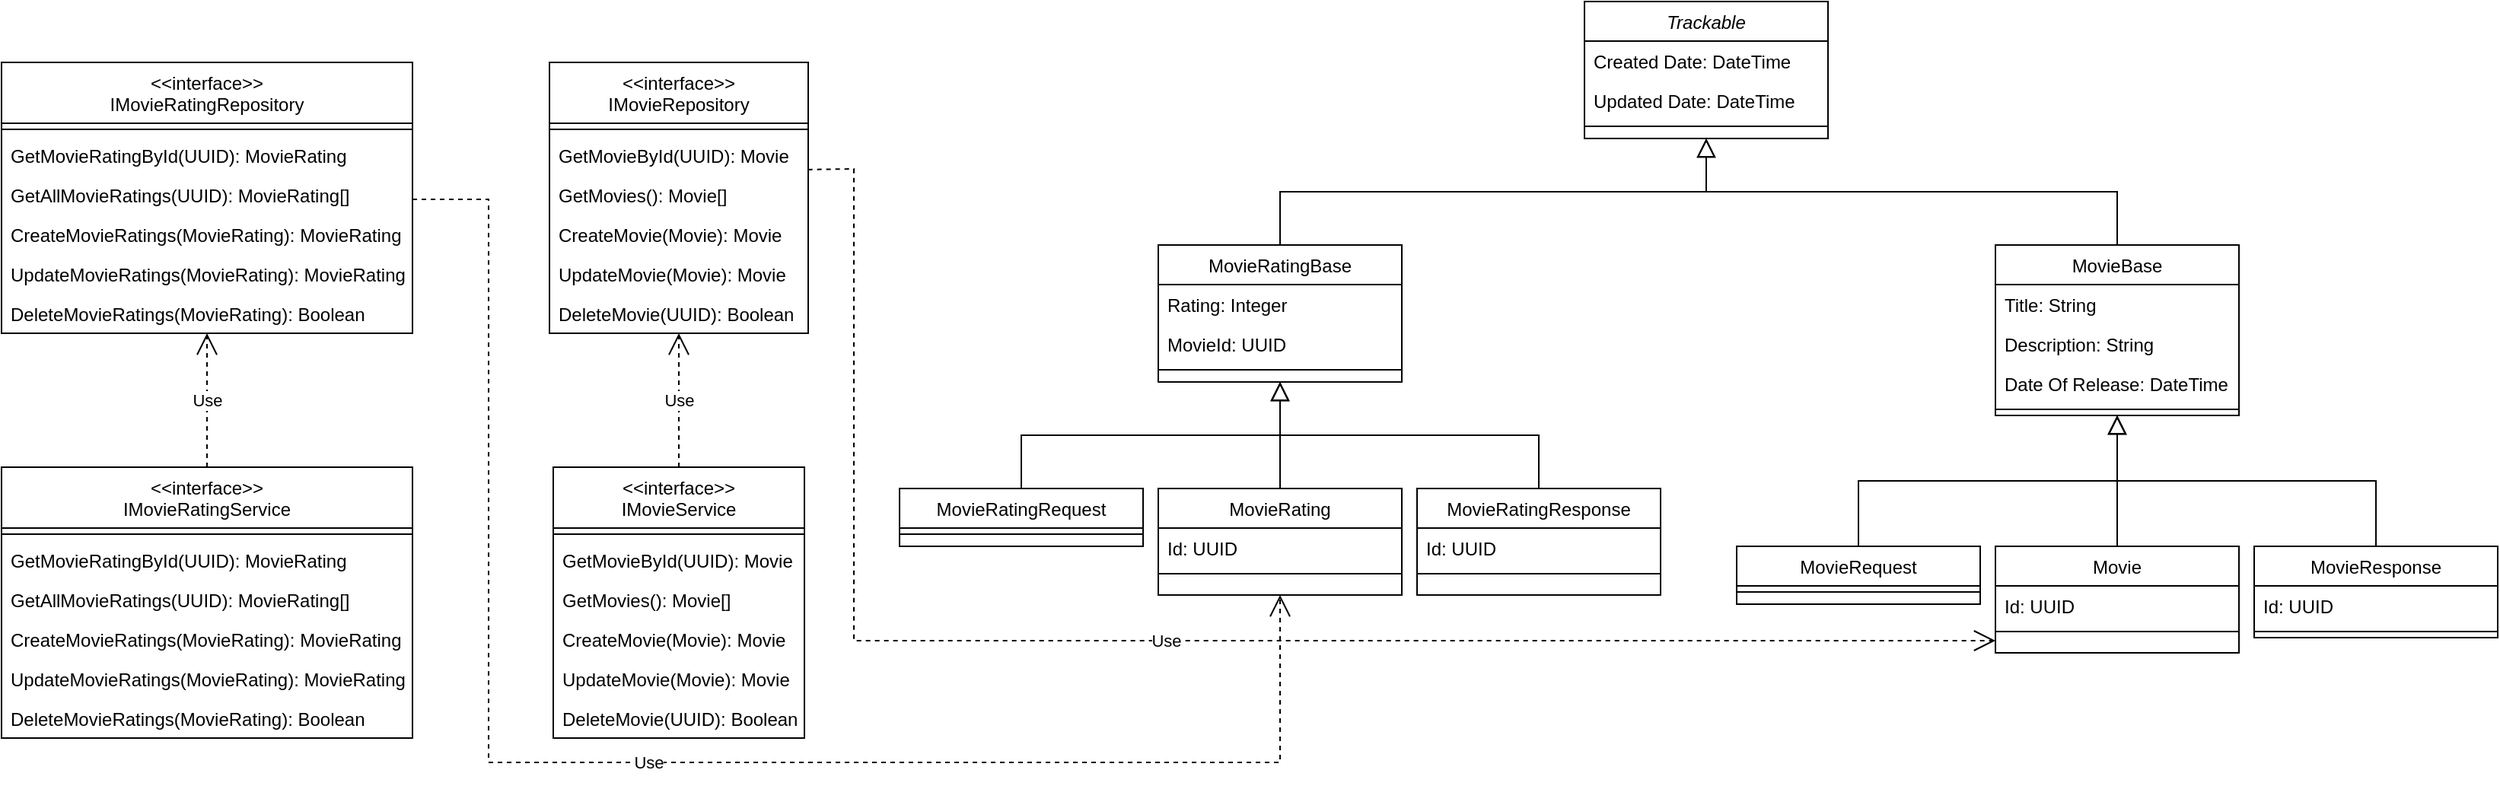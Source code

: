 <mxfile version="20.8.16" type="device"><diagram id="C5RBs43oDa-KdzZeNtuy" name="Page-1"><mxGraphModel dx="2528" dy="997" grid="1" gridSize="10" guides="1" tooltips="1" connect="1" arrows="1" fold="1" page="0" pageScale="1" pageWidth="827" pageHeight="1169" math="0" shadow="0"><root><mxCell id="WIyWlLk6GJQsqaUBKTNV-0"/><mxCell id="WIyWlLk6GJQsqaUBKTNV-1" parent="WIyWlLk6GJQsqaUBKTNV-0"/><mxCell id="zkfFHV4jXpPFQw0GAbJ--0" value="Trackable" style="swimlane;fontStyle=2;align=center;verticalAlign=top;childLayout=stackLayout;horizontal=1;startSize=26;horizontalStack=0;resizeParent=1;resizeLast=0;collapsible=1;marginBottom=0;rounded=0;shadow=0;strokeWidth=1;" parent="WIyWlLk6GJQsqaUBKTNV-1" vertex="1"><mxGeometry x="400" y="130" width="160" height="90" as="geometry"><mxRectangle x="230" y="140" width="160" height="26" as="alternateBounds"/></mxGeometry></mxCell><mxCell id="zkfFHV4jXpPFQw0GAbJ--1" value="Created Date: DateTime" style="text;align=left;verticalAlign=top;spacingLeft=4;spacingRight=4;overflow=hidden;rotatable=0;points=[[0,0.5],[1,0.5]];portConstraint=eastwest;" parent="zkfFHV4jXpPFQw0GAbJ--0" vertex="1"><mxGeometry y="26" width="160" height="26" as="geometry"/></mxCell><mxCell id="zkfFHV4jXpPFQw0GAbJ--2" value="Updated Date: DateTime" style="text;align=left;verticalAlign=top;spacingLeft=4;spacingRight=4;overflow=hidden;rotatable=0;points=[[0,0.5],[1,0.5]];portConstraint=eastwest;rounded=0;shadow=0;html=0;" parent="zkfFHV4jXpPFQw0GAbJ--0" vertex="1"><mxGeometry y="52" width="160" height="26" as="geometry"/></mxCell><mxCell id="zkfFHV4jXpPFQw0GAbJ--4" value="" style="line;html=1;strokeWidth=1;align=left;verticalAlign=middle;spacingTop=-1;spacingLeft=3;spacingRight=3;rotatable=0;labelPosition=right;points=[];portConstraint=eastwest;" parent="zkfFHV4jXpPFQw0GAbJ--0" vertex="1"><mxGeometry y="78" width="160" height="8" as="geometry"/></mxCell><mxCell id="zkfFHV4jXpPFQw0GAbJ--6" value="MovieRatingBase" style="swimlane;fontStyle=0;align=center;verticalAlign=top;childLayout=stackLayout;horizontal=1;startSize=26;horizontalStack=0;resizeParent=1;resizeLast=0;collapsible=1;marginBottom=0;rounded=0;shadow=0;strokeWidth=1;" parent="WIyWlLk6GJQsqaUBKTNV-1" vertex="1"><mxGeometry x="120" y="290" width="160" height="90" as="geometry"><mxRectangle x="130" y="380" width="160" height="26" as="alternateBounds"/></mxGeometry></mxCell><mxCell id="zkfFHV4jXpPFQw0GAbJ--7" value="Rating: Integer" style="text;align=left;verticalAlign=top;spacingLeft=4;spacingRight=4;overflow=hidden;rotatable=0;points=[[0,0.5],[1,0.5]];portConstraint=eastwest;" parent="zkfFHV4jXpPFQw0GAbJ--6" vertex="1"><mxGeometry y="26" width="160" height="26" as="geometry"/></mxCell><mxCell id="zkfFHV4jXpPFQw0GAbJ--8" value="MovieId: UUID" style="text;align=left;verticalAlign=top;spacingLeft=4;spacingRight=4;overflow=hidden;rotatable=0;points=[[0,0.5],[1,0.5]];portConstraint=eastwest;rounded=0;shadow=0;html=0;" parent="zkfFHV4jXpPFQw0GAbJ--6" vertex="1"><mxGeometry y="52" width="160" height="26" as="geometry"/></mxCell><mxCell id="zkfFHV4jXpPFQw0GAbJ--9" value="" style="line;html=1;strokeWidth=1;align=left;verticalAlign=middle;spacingTop=-1;spacingLeft=3;spacingRight=3;rotatable=0;labelPosition=right;points=[];portConstraint=eastwest;" parent="zkfFHV4jXpPFQw0GAbJ--6" vertex="1"><mxGeometry y="78" width="160" height="8" as="geometry"/></mxCell><mxCell id="zkfFHV4jXpPFQw0GAbJ--12" value="" style="endArrow=block;endSize=10;endFill=0;shadow=0;strokeWidth=1;rounded=0;edgeStyle=elbowEdgeStyle;elbow=vertical;" parent="WIyWlLk6GJQsqaUBKTNV-1" source="zkfFHV4jXpPFQw0GAbJ--6" target="zkfFHV4jXpPFQw0GAbJ--0" edge="1"><mxGeometry width="160" relative="1" as="geometry"><mxPoint x="200" y="203" as="sourcePoint"/><mxPoint x="200" y="203" as="targetPoint"/></mxGeometry></mxCell><mxCell id="zkfFHV4jXpPFQw0GAbJ--13" value="MovieBase" style="swimlane;fontStyle=0;align=center;verticalAlign=top;childLayout=stackLayout;horizontal=1;startSize=26;horizontalStack=0;resizeParent=1;resizeLast=0;collapsible=1;marginBottom=0;rounded=0;shadow=0;strokeWidth=1;" parent="WIyWlLk6GJQsqaUBKTNV-1" vertex="1"><mxGeometry x="670" y="290" width="160" height="112" as="geometry"><mxRectangle x="340" y="380" width="170" height="26" as="alternateBounds"/></mxGeometry></mxCell><mxCell id="zkfFHV4jXpPFQw0GAbJ--14" value="Title: String" style="text;align=left;verticalAlign=top;spacingLeft=4;spacingRight=4;overflow=hidden;rotatable=0;points=[[0,0.5],[1,0.5]];portConstraint=eastwest;" parent="zkfFHV4jXpPFQw0GAbJ--13" vertex="1"><mxGeometry y="26" width="160" height="26" as="geometry"/></mxCell><mxCell id="7pwyYDJp4zlydmNpqRHU-8" value="Description: String" style="text;align=left;verticalAlign=top;spacingLeft=4;spacingRight=4;overflow=hidden;rotatable=0;points=[[0,0.5],[1,0.5]];portConstraint=eastwest;" vertex="1" parent="zkfFHV4jXpPFQw0GAbJ--13"><mxGeometry y="52" width="160" height="26" as="geometry"/></mxCell><mxCell id="7pwyYDJp4zlydmNpqRHU-9" value="Date Of Release: DateTime" style="text;align=left;verticalAlign=top;spacingLeft=4;spacingRight=4;overflow=hidden;rotatable=0;points=[[0,0.5],[1,0.5]];portConstraint=eastwest;" vertex="1" parent="zkfFHV4jXpPFQw0GAbJ--13"><mxGeometry y="78" width="160" height="26" as="geometry"/></mxCell><mxCell id="zkfFHV4jXpPFQw0GAbJ--15" value="" style="line;html=1;strokeWidth=1;align=left;verticalAlign=middle;spacingTop=-1;spacingLeft=3;spacingRight=3;rotatable=0;labelPosition=right;points=[];portConstraint=eastwest;" parent="zkfFHV4jXpPFQw0GAbJ--13" vertex="1"><mxGeometry y="104" width="160" height="8" as="geometry"/></mxCell><mxCell id="zkfFHV4jXpPFQw0GAbJ--16" value="" style="endArrow=block;endSize=10;endFill=0;shadow=0;strokeWidth=1;rounded=0;edgeStyle=elbowEdgeStyle;elbow=vertical;" parent="WIyWlLk6GJQsqaUBKTNV-1" source="zkfFHV4jXpPFQw0GAbJ--13" target="zkfFHV4jXpPFQw0GAbJ--0" edge="1"><mxGeometry width="160" relative="1" as="geometry"><mxPoint x="210" y="373" as="sourcePoint"/><mxPoint x="310" y="271" as="targetPoint"/></mxGeometry></mxCell><mxCell id="7pwyYDJp4zlydmNpqRHU-0" value="MovieRating" style="swimlane;fontStyle=0;align=center;verticalAlign=top;childLayout=stackLayout;horizontal=1;startSize=26;horizontalStack=0;resizeParent=1;resizeLast=0;collapsible=1;marginBottom=0;rounded=0;shadow=0;strokeWidth=1;" vertex="1" parent="WIyWlLk6GJQsqaUBKTNV-1"><mxGeometry x="120" y="450" width="160" height="70" as="geometry"><mxRectangle x="340" y="380" width="170" height="26" as="alternateBounds"/></mxGeometry></mxCell><mxCell id="7pwyYDJp4zlydmNpqRHU-1" value="Id: UUID" style="text;align=left;verticalAlign=top;spacingLeft=4;spacingRight=4;overflow=hidden;rotatable=0;points=[[0,0.5],[1,0.5]];portConstraint=eastwest;" vertex="1" parent="7pwyYDJp4zlydmNpqRHU-0"><mxGeometry y="26" width="160" height="26" as="geometry"/></mxCell><mxCell id="7pwyYDJp4zlydmNpqRHU-2" value="" style="line;html=1;strokeWidth=1;align=left;verticalAlign=middle;spacingTop=-1;spacingLeft=3;spacingRight=3;rotatable=0;labelPosition=right;points=[];portConstraint=eastwest;" vertex="1" parent="7pwyYDJp4zlydmNpqRHU-0"><mxGeometry y="52" width="160" height="8" as="geometry"/></mxCell><mxCell id="7pwyYDJp4zlydmNpqRHU-3" value="Movie" style="swimlane;fontStyle=0;align=center;verticalAlign=top;childLayout=stackLayout;horizontal=1;startSize=26;horizontalStack=0;resizeParent=1;resizeLast=0;collapsible=1;marginBottom=0;rounded=0;shadow=0;strokeWidth=1;" vertex="1" parent="WIyWlLk6GJQsqaUBKTNV-1"><mxGeometry x="670" y="488" width="160" height="70" as="geometry"><mxRectangle x="340" y="380" width="170" height="26" as="alternateBounds"/></mxGeometry></mxCell><mxCell id="7pwyYDJp4zlydmNpqRHU-4" value="Id: UUID" style="text;align=left;verticalAlign=top;spacingLeft=4;spacingRight=4;overflow=hidden;rotatable=0;points=[[0,0.5],[1,0.5]];portConstraint=eastwest;" vertex="1" parent="7pwyYDJp4zlydmNpqRHU-3"><mxGeometry y="26" width="160" height="26" as="geometry"/></mxCell><mxCell id="7pwyYDJp4zlydmNpqRHU-5" value="" style="line;html=1;strokeWidth=1;align=left;verticalAlign=middle;spacingTop=-1;spacingLeft=3;spacingRight=3;rotatable=0;labelPosition=right;points=[];portConstraint=eastwest;" vertex="1" parent="7pwyYDJp4zlydmNpqRHU-3"><mxGeometry y="52" width="160" height="8" as="geometry"/></mxCell><mxCell id="7pwyYDJp4zlydmNpqRHU-6" value="" style="endArrow=block;endSize=10;endFill=0;shadow=0;strokeWidth=1;rounded=0;edgeStyle=elbowEdgeStyle;elbow=vertical;" edge="1" parent="WIyWlLk6GJQsqaUBKTNV-1" source="7pwyYDJp4zlydmNpqRHU-3" target="zkfFHV4jXpPFQw0GAbJ--13"><mxGeometry width="160" relative="1" as="geometry"><mxPoint x="1118" y="492" as="sourcePoint"/><mxPoint x="1008" y="390" as="targetPoint"/></mxGeometry></mxCell><mxCell id="7pwyYDJp4zlydmNpqRHU-7" value="" style="endArrow=block;endSize=10;endFill=0;shadow=0;strokeWidth=1;rounded=0;edgeStyle=elbowEdgeStyle;elbow=vertical;" edge="1" parent="WIyWlLk6GJQsqaUBKTNV-1" source="7pwyYDJp4zlydmNpqRHU-0" target="zkfFHV4jXpPFQw0GAbJ--6"><mxGeometry width="160" relative="1" as="geometry"><mxPoint x="360" y="610" as="sourcePoint"/><mxPoint x="320" y="278" as="targetPoint"/></mxGeometry></mxCell><mxCell id="7pwyYDJp4zlydmNpqRHU-11" value="MovieRatingRequest&#10;" style="swimlane;fontStyle=0;align=center;verticalAlign=top;childLayout=stackLayout;horizontal=1;startSize=26;horizontalStack=0;resizeParent=1;resizeLast=0;collapsible=1;marginBottom=0;rounded=0;shadow=0;strokeWidth=1;" vertex="1" parent="WIyWlLk6GJQsqaUBKTNV-1"><mxGeometry x="-50" y="450" width="160" height="38" as="geometry"><mxRectangle x="340" y="380" width="170" height="26" as="alternateBounds"/></mxGeometry></mxCell><mxCell id="7pwyYDJp4zlydmNpqRHU-13" value="" style="line;html=1;strokeWidth=1;align=left;verticalAlign=middle;spacingTop=-1;spacingLeft=3;spacingRight=3;rotatable=0;labelPosition=right;points=[];portConstraint=eastwest;" vertex="1" parent="7pwyYDJp4zlydmNpqRHU-11"><mxGeometry y="26" width="160" height="8" as="geometry"/></mxCell><mxCell id="7pwyYDJp4zlydmNpqRHU-14" value="MovieRatingResponse" style="swimlane;fontStyle=0;align=center;verticalAlign=top;childLayout=stackLayout;horizontal=1;startSize=26;horizontalStack=0;resizeParent=1;resizeLast=0;collapsible=1;marginBottom=0;rounded=0;shadow=0;strokeWidth=1;" vertex="1" parent="WIyWlLk6GJQsqaUBKTNV-1"><mxGeometry x="290" y="450" width="160" height="70" as="geometry"><mxRectangle x="340" y="380" width="170" height="26" as="alternateBounds"/></mxGeometry></mxCell><mxCell id="7pwyYDJp4zlydmNpqRHU-15" value="Id: UUID" style="text;align=left;verticalAlign=top;spacingLeft=4;spacingRight=4;overflow=hidden;rotatable=0;points=[[0,0.5],[1,0.5]];portConstraint=eastwest;" vertex="1" parent="7pwyYDJp4zlydmNpqRHU-14"><mxGeometry y="26" width="160" height="26" as="geometry"/></mxCell><mxCell id="7pwyYDJp4zlydmNpqRHU-16" value="" style="line;html=1;strokeWidth=1;align=left;verticalAlign=middle;spacingTop=-1;spacingLeft=3;spacingRight=3;rotatable=0;labelPosition=right;points=[];portConstraint=eastwest;" vertex="1" parent="7pwyYDJp4zlydmNpqRHU-14"><mxGeometry y="52" width="160" height="8" as="geometry"/></mxCell><mxCell id="7pwyYDJp4zlydmNpqRHU-17" value="" style="endArrow=block;endSize=10;endFill=0;shadow=0;strokeWidth=1;rounded=0;edgeStyle=elbowEdgeStyle;elbow=vertical;" edge="1" parent="WIyWlLk6GJQsqaUBKTNV-1" source="7pwyYDJp4zlydmNpqRHU-11" target="zkfFHV4jXpPFQw0GAbJ--6"><mxGeometry width="160" relative="1" as="geometry"><mxPoint x="210" y="460" as="sourcePoint"/><mxPoint x="210" y="390" as="targetPoint"/></mxGeometry></mxCell><mxCell id="7pwyYDJp4zlydmNpqRHU-18" value="" style="endArrow=block;endSize=10;endFill=0;shadow=0;strokeWidth=1;rounded=0;edgeStyle=elbowEdgeStyle;elbow=vertical;" edge="1" parent="WIyWlLk6GJQsqaUBKTNV-1" source="7pwyYDJp4zlydmNpqRHU-14" target="zkfFHV4jXpPFQw0GAbJ--6"><mxGeometry width="160" relative="1" as="geometry"><mxPoint x="20" y="462" as="sourcePoint"/><mxPoint x="210" y="390" as="targetPoint"/></mxGeometry></mxCell><mxCell id="7pwyYDJp4zlydmNpqRHU-19" value="MovieRequest" style="swimlane;fontStyle=0;align=center;verticalAlign=top;childLayout=stackLayout;horizontal=1;startSize=26;horizontalStack=0;resizeParent=1;resizeLast=0;collapsible=1;marginBottom=0;rounded=0;shadow=0;strokeWidth=1;" vertex="1" parent="WIyWlLk6GJQsqaUBKTNV-1"><mxGeometry x="500" y="488" width="160" height="38" as="geometry"><mxRectangle x="340" y="380" width="170" height="26" as="alternateBounds"/></mxGeometry></mxCell><mxCell id="7pwyYDJp4zlydmNpqRHU-20" value="" style="line;html=1;strokeWidth=1;align=left;verticalAlign=middle;spacingTop=-1;spacingLeft=3;spacingRight=3;rotatable=0;labelPosition=right;points=[];portConstraint=eastwest;" vertex="1" parent="7pwyYDJp4zlydmNpqRHU-19"><mxGeometry y="26" width="160" height="8" as="geometry"/></mxCell><mxCell id="7pwyYDJp4zlydmNpqRHU-21" value="MovieResponse" style="swimlane;fontStyle=0;align=center;verticalAlign=top;childLayout=stackLayout;horizontal=1;startSize=26;horizontalStack=0;resizeParent=1;resizeLast=0;collapsible=1;marginBottom=0;rounded=0;shadow=0;strokeWidth=1;" vertex="1" parent="WIyWlLk6GJQsqaUBKTNV-1"><mxGeometry x="840" y="488" width="160" height="60" as="geometry"><mxRectangle x="340" y="380" width="170" height="26" as="alternateBounds"/></mxGeometry></mxCell><mxCell id="7pwyYDJp4zlydmNpqRHU-26" value="Id: UUID" style="text;align=left;verticalAlign=top;spacingLeft=4;spacingRight=4;overflow=hidden;rotatable=0;points=[[0,0.5],[1,0.5]];portConstraint=eastwest;" vertex="1" parent="7pwyYDJp4zlydmNpqRHU-21"><mxGeometry y="26" width="160" height="26" as="geometry"/></mxCell><mxCell id="7pwyYDJp4zlydmNpqRHU-22" value="" style="line;html=1;strokeWidth=1;align=left;verticalAlign=middle;spacingTop=-1;spacingLeft=3;spacingRight=3;rotatable=0;labelPosition=right;points=[];portConstraint=eastwest;" vertex="1" parent="7pwyYDJp4zlydmNpqRHU-21"><mxGeometry y="52" width="160" height="8" as="geometry"/></mxCell><mxCell id="7pwyYDJp4zlydmNpqRHU-23" value="" style="endArrow=block;endSize=10;endFill=0;shadow=0;strokeWidth=1;rounded=0;edgeStyle=elbowEdgeStyle;elbow=vertical;" edge="1" parent="WIyWlLk6GJQsqaUBKTNV-1" source="7pwyYDJp4zlydmNpqRHU-19" target="zkfFHV4jXpPFQw0GAbJ--13"><mxGeometry width="160" relative="1" as="geometry"><mxPoint x="380" y="460" as="sourcePoint"/><mxPoint x="210" y="390" as="targetPoint"/></mxGeometry></mxCell><mxCell id="7pwyYDJp4zlydmNpqRHU-24" value="" style="endArrow=block;endSize=10;endFill=0;shadow=0;strokeWidth=1;rounded=0;edgeStyle=elbowEdgeStyle;elbow=vertical;" edge="1" parent="WIyWlLk6GJQsqaUBKTNV-1" source="7pwyYDJp4zlydmNpqRHU-21" target="zkfFHV4jXpPFQw0GAbJ--13"><mxGeometry width="160" relative="1" as="geometry"><mxPoint x="390" y="470" as="sourcePoint"/><mxPoint x="220" y="400" as="targetPoint"/></mxGeometry></mxCell><mxCell id="7pwyYDJp4zlydmNpqRHU-27" value="&lt;&lt;interface&gt;&gt;&#10;IMovieRatingRepository" style="swimlane;fontStyle=0;align=center;verticalAlign=top;childLayout=stackLayout;horizontal=1;startSize=40;horizontalStack=0;resizeParent=1;resizeLast=0;collapsible=1;marginBottom=0;rounded=0;shadow=0;strokeWidth=1;" vertex="1" parent="WIyWlLk6GJQsqaUBKTNV-1"><mxGeometry x="-640" y="170" width="270" height="178" as="geometry"><mxRectangle x="340" y="380" width="170" height="26" as="alternateBounds"/></mxGeometry></mxCell><mxCell id="7pwyYDJp4zlydmNpqRHU-28" value="" style="line;html=1;strokeWidth=1;align=left;verticalAlign=middle;spacingTop=-1;spacingLeft=3;spacingRight=3;rotatable=0;labelPosition=right;points=[];portConstraint=eastwest;" vertex="1" parent="7pwyYDJp4zlydmNpqRHU-27"><mxGeometry y="40" width="270" height="8" as="geometry"/></mxCell><mxCell id="7pwyYDJp4zlydmNpqRHU-35" value="GetMovieRatingById(UUID): MovieRating" style="text;align=left;verticalAlign=top;spacingLeft=4;spacingRight=4;overflow=hidden;rotatable=0;points=[[0,0.5],[1,0.5]];portConstraint=eastwest;" vertex="1" parent="7pwyYDJp4zlydmNpqRHU-27"><mxGeometry y="48" width="270" height="26" as="geometry"/></mxCell><mxCell id="7pwyYDJp4zlydmNpqRHU-36" value="GetAllMovieRatings(UUID): MovieRating[]" style="text;align=left;verticalAlign=top;spacingLeft=4;spacingRight=4;overflow=hidden;rotatable=0;points=[[0,0.5],[1,0.5]];portConstraint=eastwest;" vertex="1" parent="7pwyYDJp4zlydmNpqRHU-27"><mxGeometry y="74" width="270" height="26" as="geometry"/></mxCell><mxCell id="7pwyYDJp4zlydmNpqRHU-38" value="CreateMovieRatings(MovieRating): MovieRating" style="text;align=left;verticalAlign=top;spacingLeft=4;spacingRight=4;overflow=hidden;rotatable=0;points=[[0,0.5],[1,0.5]];portConstraint=eastwest;" vertex="1" parent="7pwyYDJp4zlydmNpqRHU-27"><mxGeometry y="100" width="270" height="26" as="geometry"/></mxCell><mxCell id="7pwyYDJp4zlydmNpqRHU-37" value="UpdateMovieRatings(MovieRating): MovieRating" style="text;align=left;verticalAlign=top;spacingLeft=4;spacingRight=4;overflow=hidden;rotatable=0;points=[[0,0.5],[1,0.5]];portConstraint=eastwest;" vertex="1" parent="7pwyYDJp4zlydmNpqRHU-27"><mxGeometry y="126" width="270" height="26" as="geometry"/></mxCell><mxCell id="7pwyYDJp4zlydmNpqRHU-39" value="DeleteMovieRatings(MovieRating): Boolean" style="text;align=left;verticalAlign=top;spacingLeft=4;spacingRight=4;overflow=hidden;rotatable=0;points=[[0,0.5],[1,0.5]];portConstraint=eastwest;" vertex="1" parent="7pwyYDJp4zlydmNpqRHU-27"><mxGeometry y="152" width="270" height="26" as="geometry"/></mxCell><mxCell id="7pwyYDJp4zlydmNpqRHU-29" value="&lt;&lt;interface&gt;&gt;&#10;IMovieService" style="swimlane;fontStyle=0;align=center;verticalAlign=top;childLayout=stackLayout;horizontal=1;startSize=40;horizontalStack=0;resizeParent=1;resizeLast=0;collapsible=1;marginBottom=0;rounded=0;shadow=0;strokeWidth=1;" vertex="1" parent="WIyWlLk6GJQsqaUBKTNV-1"><mxGeometry x="-277.5" y="436" width="165" height="178" as="geometry"><mxRectangle x="340" y="380" width="170" height="26" as="alternateBounds"/></mxGeometry></mxCell><mxCell id="7pwyYDJp4zlydmNpqRHU-30" value="" style="line;html=1;strokeWidth=1;align=left;verticalAlign=middle;spacingTop=-1;spacingLeft=3;spacingRight=3;rotatable=0;labelPosition=right;points=[];portConstraint=eastwest;" vertex="1" parent="7pwyYDJp4zlydmNpqRHU-29"><mxGeometry y="40" width="165" height="8" as="geometry"/></mxCell><mxCell id="7pwyYDJp4zlydmNpqRHU-50" value="GetMovieById(UUID): Movie" style="text;align=left;verticalAlign=top;spacingLeft=4;spacingRight=4;overflow=hidden;rotatable=0;points=[[0,0.5],[1,0.5]];portConstraint=eastwest;" vertex="1" parent="7pwyYDJp4zlydmNpqRHU-29"><mxGeometry y="48" width="165" height="26" as="geometry"/></mxCell><mxCell id="7pwyYDJp4zlydmNpqRHU-51" value="GetMovies(): Movie[]" style="text;align=left;verticalAlign=top;spacingLeft=4;spacingRight=4;overflow=hidden;rotatable=0;points=[[0,0.5],[1,0.5]];portConstraint=eastwest;" vertex="1" parent="7pwyYDJp4zlydmNpqRHU-29"><mxGeometry y="74" width="165" height="26" as="geometry"/></mxCell><mxCell id="7pwyYDJp4zlydmNpqRHU-52" value="CreateMovie(Movie): Movie" style="text;align=left;verticalAlign=top;spacingLeft=4;spacingRight=4;overflow=hidden;rotatable=0;points=[[0,0.5],[1,0.5]];portConstraint=eastwest;" vertex="1" parent="7pwyYDJp4zlydmNpqRHU-29"><mxGeometry y="100" width="165" height="26" as="geometry"/></mxCell><mxCell id="7pwyYDJp4zlydmNpqRHU-53" value="UpdateMovie(Movie): Movie" style="text;align=left;verticalAlign=top;spacingLeft=4;spacingRight=4;overflow=hidden;rotatable=0;points=[[0,0.5],[1,0.5]];portConstraint=eastwest;" vertex="1" parent="7pwyYDJp4zlydmNpqRHU-29"><mxGeometry y="126" width="165" height="26" as="geometry"/></mxCell><mxCell id="7pwyYDJp4zlydmNpqRHU-54" value="DeleteMovie(UUID): Boolean" style="text;align=left;verticalAlign=top;spacingLeft=4;spacingRight=4;overflow=hidden;rotatable=0;points=[[0,0.5],[1,0.5]];portConstraint=eastwest;" vertex="1" parent="7pwyYDJp4zlydmNpqRHU-29"><mxGeometry y="152" width="165" height="26" as="geometry"/></mxCell><mxCell id="7pwyYDJp4zlydmNpqRHU-31" value="&lt;&lt;interface&gt;&gt;&#10;IMovieRepository" style="swimlane;fontStyle=0;align=center;verticalAlign=top;childLayout=stackLayout;horizontal=1;startSize=40;horizontalStack=0;resizeParent=1;resizeLast=0;collapsible=1;marginBottom=0;rounded=0;shadow=0;strokeWidth=1;" vertex="1" parent="WIyWlLk6GJQsqaUBKTNV-1"><mxGeometry x="-280" y="170" width="170" height="178" as="geometry"><mxRectangle x="340" y="380" width="170" height="26" as="alternateBounds"/></mxGeometry></mxCell><mxCell id="7pwyYDJp4zlydmNpqRHU-32" value="" style="line;html=1;strokeWidth=1;align=left;verticalAlign=middle;spacingTop=-1;spacingLeft=3;spacingRight=3;rotatable=0;labelPosition=right;points=[];portConstraint=eastwest;" vertex="1" parent="7pwyYDJp4zlydmNpqRHU-31"><mxGeometry y="40" width="170" height="8" as="geometry"/></mxCell><mxCell id="7pwyYDJp4zlydmNpqRHU-40" value="GetMovieById(UUID): Movie" style="text;align=left;verticalAlign=top;spacingLeft=4;spacingRight=4;overflow=hidden;rotatable=0;points=[[0,0.5],[1,0.5]];portConstraint=eastwest;" vertex="1" parent="7pwyYDJp4zlydmNpqRHU-31"><mxGeometry y="48" width="170" height="26" as="geometry"/></mxCell><mxCell id="7pwyYDJp4zlydmNpqRHU-41" value="GetMovies(): Movie[]" style="text;align=left;verticalAlign=top;spacingLeft=4;spacingRight=4;overflow=hidden;rotatable=0;points=[[0,0.5],[1,0.5]];portConstraint=eastwest;" vertex="1" parent="7pwyYDJp4zlydmNpqRHU-31"><mxGeometry y="74" width="170" height="26" as="geometry"/></mxCell><mxCell id="7pwyYDJp4zlydmNpqRHU-42" value="CreateMovie(Movie): Movie" style="text;align=left;verticalAlign=top;spacingLeft=4;spacingRight=4;overflow=hidden;rotatable=0;points=[[0,0.5],[1,0.5]];portConstraint=eastwest;" vertex="1" parent="7pwyYDJp4zlydmNpqRHU-31"><mxGeometry y="100" width="170" height="26" as="geometry"/></mxCell><mxCell id="7pwyYDJp4zlydmNpqRHU-43" value="UpdateMovie(Movie): Movie" style="text;align=left;verticalAlign=top;spacingLeft=4;spacingRight=4;overflow=hidden;rotatable=0;points=[[0,0.5],[1,0.5]];portConstraint=eastwest;" vertex="1" parent="7pwyYDJp4zlydmNpqRHU-31"><mxGeometry y="126" width="170" height="26" as="geometry"/></mxCell><mxCell id="7pwyYDJp4zlydmNpqRHU-44" value="DeleteMovie(UUID): Boolean" style="text;align=left;verticalAlign=top;spacingLeft=4;spacingRight=4;overflow=hidden;rotatable=0;points=[[0,0.5],[1,0.5]];portConstraint=eastwest;" vertex="1" parent="7pwyYDJp4zlydmNpqRHU-31"><mxGeometry y="152" width="170" height="26" as="geometry"/></mxCell><mxCell id="7pwyYDJp4zlydmNpqRHU-33" value="&lt;&lt;interface&gt;&gt;&#10;IMovieRatingService" style="swimlane;fontStyle=0;align=center;verticalAlign=top;childLayout=stackLayout;horizontal=1;startSize=40;horizontalStack=0;resizeParent=1;resizeLast=0;collapsible=1;marginBottom=0;rounded=0;shadow=0;strokeWidth=1;" vertex="1" parent="WIyWlLk6GJQsqaUBKTNV-1"><mxGeometry x="-640" y="436" width="270" height="178" as="geometry"><mxRectangle x="340" y="380" width="170" height="26" as="alternateBounds"/></mxGeometry></mxCell><mxCell id="7pwyYDJp4zlydmNpqRHU-34" value="" style="line;html=1;strokeWidth=1;align=left;verticalAlign=middle;spacingTop=-1;spacingLeft=3;spacingRight=3;rotatable=0;labelPosition=right;points=[];portConstraint=eastwest;" vertex="1" parent="7pwyYDJp4zlydmNpqRHU-33"><mxGeometry y="40" width="270" height="8" as="geometry"/></mxCell><mxCell id="7pwyYDJp4zlydmNpqRHU-45" value="GetMovieRatingById(UUID): MovieRating" style="text;align=left;verticalAlign=top;spacingLeft=4;spacingRight=4;overflow=hidden;rotatable=0;points=[[0,0.5],[1,0.5]];portConstraint=eastwest;" vertex="1" parent="7pwyYDJp4zlydmNpqRHU-33"><mxGeometry y="48" width="270" height="26" as="geometry"/></mxCell><mxCell id="7pwyYDJp4zlydmNpqRHU-46" value="GetAllMovieRatings(UUID): MovieRating[]" style="text;align=left;verticalAlign=top;spacingLeft=4;spacingRight=4;overflow=hidden;rotatable=0;points=[[0,0.5],[1,0.5]];portConstraint=eastwest;" vertex="1" parent="7pwyYDJp4zlydmNpqRHU-33"><mxGeometry y="74" width="270" height="26" as="geometry"/></mxCell><mxCell id="7pwyYDJp4zlydmNpqRHU-47" value="CreateMovieRatings(MovieRating): MovieRating" style="text;align=left;verticalAlign=top;spacingLeft=4;spacingRight=4;overflow=hidden;rotatable=0;points=[[0,0.5],[1,0.5]];portConstraint=eastwest;" vertex="1" parent="7pwyYDJp4zlydmNpqRHU-33"><mxGeometry y="100" width="270" height="26" as="geometry"/></mxCell><mxCell id="7pwyYDJp4zlydmNpqRHU-48" value="UpdateMovieRatings(MovieRating): MovieRating" style="text;align=left;verticalAlign=top;spacingLeft=4;spacingRight=4;overflow=hidden;rotatable=0;points=[[0,0.5],[1,0.5]];portConstraint=eastwest;" vertex="1" parent="7pwyYDJp4zlydmNpqRHU-33"><mxGeometry y="126" width="270" height="26" as="geometry"/></mxCell><mxCell id="7pwyYDJp4zlydmNpqRHU-49" value="DeleteMovieRatings(MovieRating): Boolean" style="text;align=left;verticalAlign=top;spacingLeft=4;spacingRight=4;overflow=hidden;rotatable=0;points=[[0,0.5],[1,0.5]];portConstraint=eastwest;" vertex="1" parent="7pwyYDJp4zlydmNpqRHU-33"><mxGeometry y="152" width="270" height="26" as="geometry"/></mxCell><mxCell id="7pwyYDJp4zlydmNpqRHU-55" value="Use" style="endArrow=open;endSize=12;dashed=1;html=1;rounded=0;" edge="1" parent="WIyWlLk6GJQsqaUBKTNV-1" source="7pwyYDJp4zlydmNpqRHU-33" target="7pwyYDJp4zlydmNpqRHU-27"><mxGeometry width="160" relative="1" as="geometry"><mxPoint x="-410" y="638" as="sourcePoint"/><mxPoint x="-250" y="638" as="targetPoint"/></mxGeometry></mxCell><mxCell id="7pwyYDJp4zlydmNpqRHU-56" value="Use" style="endArrow=open;endSize=12;dashed=1;html=1;rounded=0;" edge="1" parent="WIyWlLk6GJQsqaUBKTNV-1" source="7pwyYDJp4zlydmNpqRHU-29" target="7pwyYDJp4zlydmNpqRHU-31"><mxGeometry width="160" relative="1" as="geometry"><mxPoint x="-345.439" y="498" as="sourcePoint"/><mxPoint x="-420.001" y="448" as="targetPoint"/></mxGeometry></mxCell><mxCell id="7pwyYDJp4zlydmNpqRHU-57" value="Use" style="endArrow=open;endSize=12;dashed=1;html=1;rounded=0;exitX=0.999;exitY=0.863;exitDx=0;exitDy=0;exitPerimeter=0;" edge="1" parent="WIyWlLk6GJQsqaUBKTNV-1" source="7pwyYDJp4zlydmNpqRHU-40"><mxGeometry width="160" relative="1" as="geometry"><mxPoint x="-140" y="402" as="sourcePoint"/><mxPoint x="670" y="550" as="targetPoint"/><Array as="points"><mxPoint x="-80" y="240"/><mxPoint x="-80" y="550"/></Array></mxGeometry></mxCell><mxCell id="7pwyYDJp4zlydmNpqRHU-59" value="Use" style="endArrow=open;endSize=12;dashed=1;html=1;rounded=0;entryX=0.5;entryY=1;entryDx=0;entryDy=0;" edge="1" parent="WIyWlLk6GJQsqaUBKTNV-1" target="7pwyYDJp4zlydmNpqRHU-0"><mxGeometry width="160" relative="1" as="geometry"><mxPoint x="-370" y="260" as="sourcePoint"/><mxPoint x="200" y="630" as="targetPoint"/><Array as="points"><mxPoint x="-320" y="260"/><mxPoint x="-320" y="630"/><mxPoint x="200" y="630"/></Array></mxGeometry></mxCell></root></mxGraphModel></diagram></mxfile>